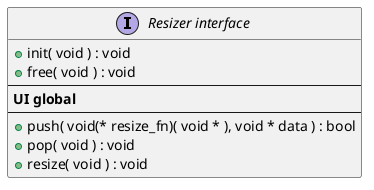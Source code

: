 @startuml
'https://plantuml.com/class-diagram

interface "Resizer interface " as iResizer {
    + init( void ) : void
    + free( void ) : void
    ----
    <b>UI global</b>
    ----
    + push( void(* resize_fn)( void * ), void * data ) : bool
    + pop( void ) : void
    + resize( void ) : void
}

@enduml